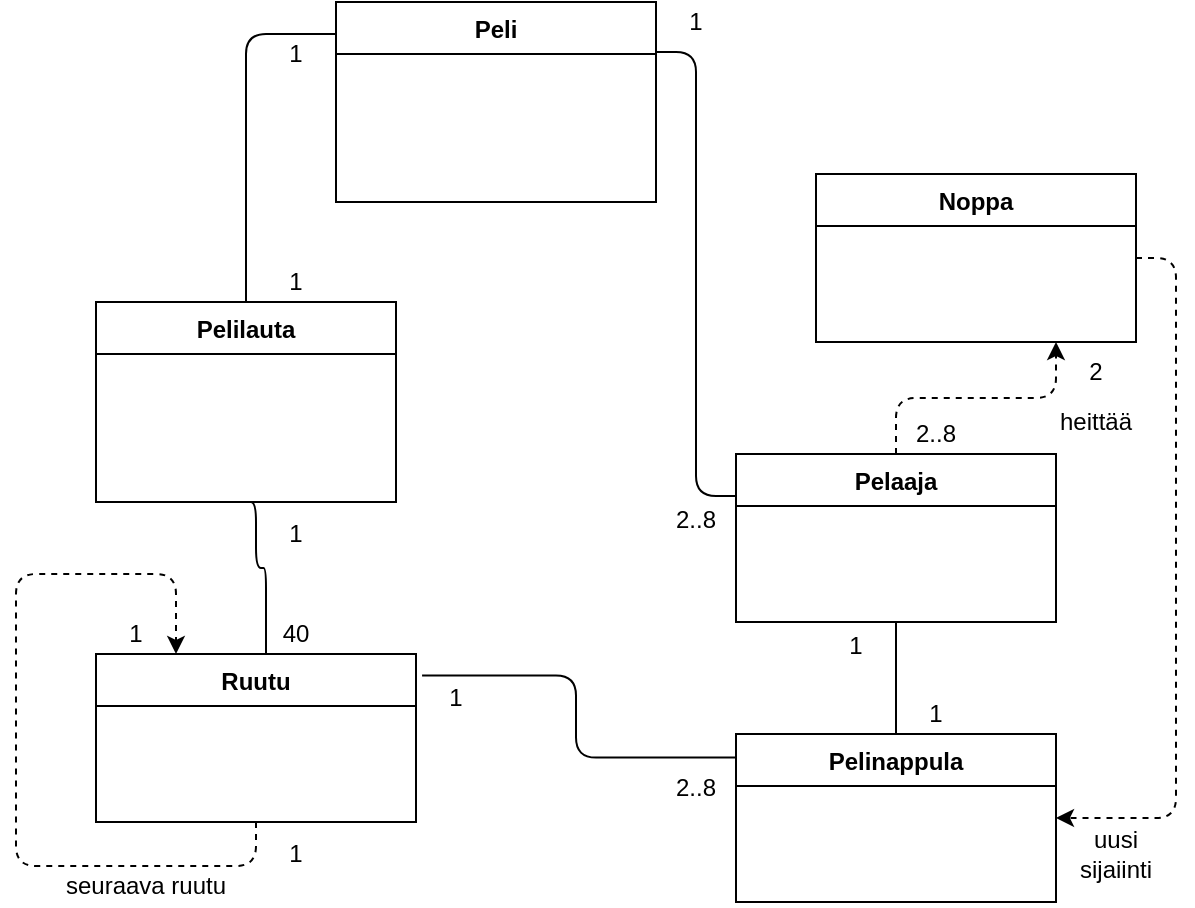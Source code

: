 <mxfile version="13.9.2" type="github">
  <diagram id="C5RBs43oDa-KdzZeNtuy" name="Page-1">
    <mxGraphModel dx="577" dy="725" grid="1" gridSize="10" guides="1" tooltips="1" connect="1" arrows="1" fold="1" page="1" pageScale="1" pageWidth="827" pageHeight="1169" math="0" shadow="0">
      <root>
        <mxCell id="WIyWlLk6GJQsqaUBKTNV-0" />
        <mxCell id="WIyWlLk6GJQsqaUBKTNV-1" parent="WIyWlLk6GJQsqaUBKTNV-0" />
        <mxCell id="KawEfdAuyDWsJAhtk9N6-0" value="Peli" style="swimlane;fontStyle=1;align=center;verticalAlign=top;childLayout=stackLayout;horizontal=1;startSize=26;horizontalStack=0;resizeParent=1;resizeParentMax=0;resizeLast=0;collapsible=1;marginBottom=0;" vertex="1" collapsed="1" parent="WIyWlLk6GJQsqaUBKTNV-1">
          <mxGeometry x="280" y="80" width="160" height="100" as="geometry">
            <mxRectangle x="280" y="80" width="160" height="86" as="alternateBounds" />
          </mxGeometry>
        </mxCell>
        <mxCell id="KawEfdAuyDWsJAhtk9N6-1" value="+ field: type" style="text;strokeColor=none;fillColor=none;align=left;verticalAlign=top;spacingLeft=4;spacingRight=4;overflow=hidden;rotatable=0;points=[[0,0.5],[1,0.5]];portConstraint=eastwest;" vertex="1" parent="KawEfdAuyDWsJAhtk9N6-0">
          <mxGeometry y="26" width="160" height="26" as="geometry" />
        </mxCell>
        <mxCell id="KawEfdAuyDWsJAhtk9N6-2" value="" style="line;strokeWidth=1;fillColor=none;align=left;verticalAlign=middle;spacingTop=-1;spacingLeft=3;spacingRight=3;rotatable=0;labelPosition=right;points=[];portConstraint=eastwest;" vertex="1" parent="KawEfdAuyDWsJAhtk9N6-0">
          <mxGeometry y="52" width="160" height="8" as="geometry" />
        </mxCell>
        <mxCell id="KawEfdAuyDWsJAhtk9N6-3" value="+ method(type): type" style="text;strokeColor=none;fillColor=none;align=left;verticalAlign=top;spacingLeft=4;spacingRight=4;overflow=hidden;rotatable=0;points=[[0,0.5],[1,0.5]];portConstraint=eastwest;" vertex="1" parent="KawEfdAuyDWsJAhtk9N6-0">
          <mxGeometry y="60" width="160" height="26" as="geometry" />
        </mxCell>
        <mxCell id="KawEfdAuyDWsJAhtk9N6-25" style="edgeStyle=orthogonalEdgeStyle;rounded=1;orthogonalLoop=1;jettySize=auto;html=1;exitX=0.5;exitY=1;exitDx=0;exitDy=0;endArrow=none;endFill=0;" edge="1" parent="WIyWlLk6GJQsqaUBKTNV-1" source="KawEfdAuyDWsJAhtk9N6-4" target="KawEfdAuyDWsJAhtk9N6-8">
          <mxGeometry relative="1" as="geometry">
            <Array as="points">
              <mxPoint x="240" y="363" />
              <mxPoint x="245" y="363" />
            </Array>
          </mxGeometry>
        </mxCell>
        <mxCell id="KawEfdAuyDWsJAhtk9N6-4" value="Pelilauta" style="swimlane;fontStyle=1;align=center;verticalAlign=top;childLayout=stackLayout;horizontal=1;startSize=26;horizontalStack=0;resizeParent=1;resizeParentMax=0;resizeLast=0;collapsible=1;marginBottom=0;" vertex="1" collapsed="1" parent="WIyWlLk6GJQsqaUBKTNV-1">
          <mxGeometry x="160" y="230" width="150" height="100" as="geometry">
            <mxRectangle x="160" y="246" width="160" height="86" as="alternateBounds" />
          </mxGeometry>
        </mxCell>
        <mxCell id="KawEfdAuyDWsJAhtk9N6-5" value="+ field: type" style="text;strokeColor=none;fillColor=none;align=left;verticalAlign=top;spacingLeft=4;spacingRight=4;overflow=hidden;rotatable=0;points=[[0,0.5],[1,0.5]];portConstraint=eastwest;" vertex="1" parent="KawEfdAuyDWsJAhtk9N6-4">
          <mxGeometry y="26" width="150" height="26" as="geometry" />
        </mxCell>
        <mxCell id="KawEfdAuyDWsJAhtk9N6-6" value="" style="line;strokeWidth=1;fillColor=none;align=left;verticalAlign=middle;spacingTop=-1;spacingLeft=3;spacingRight=3;rotatable=0;labelPosition=right;points=[];portConstraint=eastwest;" vertex="1" parent="KawEfdAuyDWsJAhtk9N6-4">
          <mxGeometry y="52" width="150" height="8" as="geometry" />
        </mxCell>
        <mxCell id="KawEfdAuyDWsJAhtk9N6-7" value="+ method(type): type" style="text;strokeColor=none;fillColor=none;align=left;verticalAlign=top;spacingLeft=4;spacingRight=4;overflow=hidden;rotatable=0;points=[[0,0.5],[1,0.5]];portConstraint=eastwest;" vertex="1" parent="KawEfdAuyDWsJAhtk9N6-4">
          <mxGeometry y="60" width="150" height="26" as="geometry" />
        </mxCell>
        <mxCell id="KawEfdAuyDWsJAhtk9N6-8" value="Ruutu" style="swimlane;fontStyle=1;align=center;verticalAlign=top;childLayout=stackLayout;horizontal=1;startSize=26;horizontalStack=0;resizeParent=1;resizeParentMax=0;resizeLast=0;collapsible=1;marginBottom=0;" vertex="1" collapsed="1" parent="WIyWlLk6GJQsqaUBKTNV-1">
          <mxGeometry x="160" y="406" width="160" height="84" as="geometry">
            <mxRectangle x="160" y="406" width="160" height="86" as="alternateBounds" />
          </mxGeometry>
        </mxCell>
        <mxCell id="KawEfdAuyDWsJAhtk9N6-9" value="+ field: type" style="text;strokeColor=none;fillColor=none;align=left;verticalAlign=top;spacingLeft=4;spacingRight=4;overflow=hidden;rotatable=0;points=[[0,0.5],[1,0.5]];portConstraint=eastwest;" vertex="1" parent="KawEfdAuyDWsJAhtk9N6-8">
          <mxGeometry y="26" width="160" height="26" as="geometry" />
        </mxCell>
        <mxCell id="KawEfdAuyDWsJAhtk9N6-10" value="" style="line;strokeWidth=1;fillColor=none;align=left;verticalAlign=middle;spacingTop=-1;spacingLeft=3;spacingRight=3;rotatable=0;labelPosition=right;points=[];portConstraint=eastwest;" vertex="1" parent="KawEfdAuyDWsJAhtk9N6-8">
          <mxGeometry y="52" width="160" height="8" as="geometry" />
        </mxCell>
        <mxCell id="KawEfdAuyDWsJAhtk9N6-11" value="+ method(type): type" style="text;strokeColor=none;fillColor=none;align=left;verticalAlign=top;spacingLeft=4;spacingRight=4;overflow=hidden;rotatable=0;points=[[0,0.5],[1,0.5]];portConstraint=eastwest;" vertex="1" parent="KawEfdAuyDWsJAhtk9N6-8">
          <mxGeometry y="60" width="160" height="26" as="geometry" />
        </mxCell>
        <mxCell id="KawEfdAuyDWsJAhtk9N6-27" style="edgeStyle=orthogonalEdgeStyle;rounded=1;orthogonalLoop=1;jettySize=auto;html=1;exitX=0.5;exitY=1;exitDx=0;exitDy=0;entryX=0.5;entryY=0;entryDx=0;entryDy=0;endArrow=none;endFill=0;" edge="1" parent="WIyWlLk6GJQsqaUBKTNV-1" source="KawEfdAuyDWsJAhtk9N6-12" target="KawEfdAuyDWsJAhtk9N6-16">
          <mxGeometry relative="1" as="geometry" />
        </mxCell>
        <mxCell id="KawEfdAuyDWsJAhtk9N6-12" value="Pelaaja" style="swimlane;fontStyle=1;align=center;verticalAlign=top;childLayout=stackLayout;horizontal=1;startSize=26;horizontalStack=0;resizeParent=1;resizeParentMax=0;resizeLast=0;collapsible=1;marginBottom=0;" vertex="1" collapsed="1" parent="WIyWlLk6GJQsqaUBKTNV-1">
          <mxGeometry x="480" y="306" width="160" height="84" as="geometry">
            <mxRectangle x="480" y="306" width="160" height="86" as="alternateBounds" />
          </mxGeometry>
        </mxCell>
        <mxCell id="KawEfdAuyDWsJAhtk9N6-13" value="+ field: type" style="text;strokeColor=none;fillColor=none;align=left;verticalAlign=top;spacingLeft=4;spacingRight=4;overflow=hidden;rotatable=0;points=[[0,0.5],[1,0.5]];portConstraint=eastwest;" vertex="1" parent="KawEfdAuyDWsJAhtk9N6-12">
          <mxGeometry y="26" width="160" height="26" as="geometry" />
        </mxCell>
        <mxCell id="KawEfdAuyDWsJAhtk9N6-14" value="" style="line;strokeWidth=1;fillColor=none;align=left;verticalAlign=middle;spacingTop=-1;spacingLeft=3;spacingRight=3;rotatable=0;labelPosition=right;points=[];portConstraint=eastwest;" vertex="1" parent="KawEfdAuyDWsJAhtk9N6-12">
          <mxGeometry y="52" width="160" height="8" as="geometry" />
        </mxCell>
        <mxCell id="KawEfdAuyDWsJAhtk9N6-15" value="+ method(type): type" style="text;strokeColor=none;fillColor=none;align=left;verticalAlign=top;spacingLeft=4;spacingRight=4;overflow=hidden;rotatable=0;points=[[0,0.5],[1,0.5]];portConstraint=eastwest;" vertex="1" parent="KawEfdAuyDWsJAhtk9N6-12">
          <mxGeometry y="60" width="160" height="26" as="geometry" />
        </mxCell>
        <mxCell id="KawEfdAuyDWsJAhtk9N6-16" value="Pelinappula" style="swimlane;fontStyle=1;align=center;verticalAlign=top;childLayout=stackLayout;horizontal=1;startSize=26;horizontalStack=0;resizeParent=1;resizeParentMax=0;resizeLast=0;collapsible=1;marginBottom=0;" vertex="1" collapsed="1" parent="WIyWlLk6GJQsqaUBKTNV-1">
          <mxGeometry x="480" y="446" width="160" height="84" as="geometry">
            <mxRectangle x="480" y="446" width="160" height="86" as="alternateBounds" />
          </mxGeometry>
        </mxCell>
        <mxCell id="KawEfdAuyDWsJAhtk9N6-17" value="+ field: type" style="text;strokeColor=none;fillColor=none;align=left;verticalAlign=top;spacingLeft=4;spacingRight=4;overflow=hidden;rotatable=0;points=[[0,0.5],[1,0.5]];portConstraint=eastwest;" vertex="1" parent="KawEfdAuyDWsJAhtk9N6-16">
          <mxGeometry y="26" width="160" height="26" as="geometry" />
        </mxCell>
        <mxCell id="KawEfdAuyDWsJAhtk9N6-18" value="" style="line;strokeWidth=1;fillColor=none;align=left;verticalAlign=middle;spacingTop=-1;spacingLeft=3;spacingRight=3;rotatable=0;labelPosition=right;points=[];portConstraint=eastwest;" vertex="1" parent="KawEfdAuyDWsJAhtk9N6-16">
          <mxGeometry y="52" width="160" height="8" as="geometry" />
        </mxCell>
        <mxCell id="KawEfdAuyDWsJAhtk9N6-19" value="+ method(type): type" style="text;strokeColor=none;fillColor=none;align=left;verticalAlign=top;spacingLeft=4;spacingRight=4;overflow=hidden;rotatable=0;points=[[0,0.5],[1,0.5]];portConstraint=eastwest;" vertex="1" parent="KawEfdAuyDWsJAhtk9N6-16">
          <mxGeometry y="60" width="160" height="26" as="geometry" />
        </mxCell>
        <mxCell id="KawEfdAuyDWsJAhtk9N6-58" style="edgeStyle=orthogonalEdgeStyle;rounded=1;orthogonalLoop=1;jettySize=auto;html=1;exitX=1;exitY=0.5;exitDx=0;exitDy=0;entryX=1;entryY=0.5;entryDx=0;entryDy=0;endArrow=classic;endFill=1;dashed=1;" edge="1" parent="WIyWlLk6GJQsqaUBKTNV-1" source="KawEfdAuyDWsJAhtk9N6-20" target="KawEfdAuyDWsJAhtk9N6-16">
          <mxGeometry relative="1" as="geometry" />
        </mxCell>
        <mxCell id="KawEfdAuyDWsJAhtk9N6-20" value="Noppa" style="swimlane;fontStyle=1;align=center;verticalAlign=top;childLayout=stackLayout;horizontal=1;startSize=26;horizontalStack=0;resizeParent=1;resizeParentMax=0;resizeLast=0;collapsible=1;marginBottom=0;" vertex="1" collapsed="1" parent="WIyWlLk6GJQsqaUBKTNV-1">
          <mxGeometry x="520" y="166" width="160" height="84" as="geometry">
            <mxRectangle x="520" y="166" width="160" height="86" as="alternateBounds" />
          </mxGeometry>
        </mxCell>
        <mxCell id="KawEfdAuyDWsJAhtk9N6-21" value="+ field: type" style="text;strokeColor=none;fillColor=none;align=left;verticalAlign=top;spacingLeft=4;spacingRight=4;overflow=hidden;rotatable=0;points=[[0,0.5],[1,0.5]];portConstraint=eastwest;" vertex="1" parent="KawEfdAuyDWsJAhtk9N6-20">
          <mxGeometry y="26" width="160" height="26" as="geometry" />
        </mxCell>
        <mxCell id="KawEfdAuyDWsJAhtk9N6-22" value="" style="line;strokeWidth=1;fillColor=none;align=left;verticalAlign=middle;spacingTop=-1;spacingLeft=3;spacingRight=3;rotatable=0;labelPosition=right;points=[];portConstraint=eastwest;" vertex="1" parent="KawEfdAuyDWsJAhtk9N6-20">
          <mxGeometry y="52" width="160" height="8" as="geometry" />
        </mxCell>
        <mxCell id="KawEfdAuyDWsJAhtk9N6-23" value="+ method(type): type" style="text;strokeColor=none;fillColor=none;align=left;verticalAlign=top;spacingLeft=4;spacingRight=4;overflow=hidden;rotatable=0;points=[[0,0.5],[1,0.5]];portConstraint=eastwest;" vertex="1" parent="KawEfdAuyDWsJAhtk9N6-20">
          <mxGeometry y="60" width="160" height="26" as="geometry" />
        </mxCell>
        <mxCell id="KawEfdAuyDWsJAhtk9N6-26" style="edgeStyle=orthogonalEdgeStyle;rounded=1;orthogonalLoop=1;jettySize=auto;html=1;exitX=1;exitY=0.25;exitDx=0;exitDy=0;entryX=0;entryY=0.25;entryDx=0;entryDy=0;endArrow=none;endFill=0;" edge="1" parent="WIyWlLk6GJQsqaUBKTNV-1" source="KawEfdAuyDWsJAhtk9N6-0" target="KawEfdAuyDWsJAhtk9N6-12">
          <mxGeometry relative="1" as="geometry" />
        </mxCell>
        <mxCell id="KawEfdAuyDWsJAhtk9N6-28" style="edgeStyle=orthogonalEdgeStyle;rounded=1;orthogonalLoop=1;jettySize=auto;html=1;exitX=0;exitY=0.5;exitDx=0;exitDy=0;endArrow=none;endFill=0;" edge="1" parent="WIyWlLk6GJQsqaUBKTNV-1" source="KawEfdAuyDWsJAhtk9N6-1">
          <mxGeometry relative="1" as="geometry">
            <mxPoint x="280" y="119" as="targetPoint" />
          </mxGeometry>
        </mxCell>
        <mxCell id="KawEfdAuyDWsJAhtk9N6-29" style="edgeStyle=orthogonalEdgeStyle;rounded=1;orthogonalLoop=1;jettySize=auto;html=1;entryX=1.019;entryY=0.128;entryDx=0;entryDy=0;entryPerimeter=0;endArrow=none;endFill=0;exitX=0;exitY=0.14;exitDx=0;exitDy=0;exitPerimeter=0;" edge="1" parent="WIyWlLk6GJQsqaUBKTNV-1" source="KawEfdAuyDWsJAhtk9N6-16" target="KawEfdAuyDWsJAhtk9N6-8">
          <mxGeometry relative="1" as="geometry">
            <mxPoint x="476" y="461" as="sourcePoint" />
          </mxGeometry>
        </mxCell>
        <mxCell id="KawEfdAuyDWsJAhtk9N6-30" style="edgeStyle=orthogonalEdgeStyle;rounded=1;orthogonalLoop=1;jettySize=auto;html=1;entryX=0.75;entryY=1;entryDx=0;entryDy=0;endArrow=classic;endFill=1;dashed=1;" edge="1" parent="WIyWlLk6GJQsqaUBKTNV-1" source="KawEfdAuyDWsJAhtk9N6-13" target="KawEfdAuyDWsJAhtk9N6-20">
          <mxGeometry relative="1" as="geometry" />
        </mxCell>
        <mxCell id="KawEfdAuyDWsJAhtk9N6-31" style="edgeStyle=orthogonalEdgeStyle;rounded=1;orthogonalLoop=1;jettySize=auto;html=1;exitX=0.5;exitY=1;exitDx=0;exitDy=0;entryX=0.25;entryY=0;entryDx=0;entryDy=0;dashed=1;endArrow=classic;endFill=1;" edge="1" parent="WIyWlLk6GJQsqaUBKTNV-1" source="KawEfdAuyDWsJAhtk9N6-8" target="KawEfdAuyDWsJAhtk9N6-8">
          <mxGeometry relative="1" as="geometry">
            <Array as="points">
              <mxPoint x="240" y="512" />
              <mxPoint x="120" y="512" />
              <mxPoint x="120" y="366" />
              <mxPoint x="200" y="366" />
            </Array>
          </mxGeometry>
        </mxCell>
        <mxCell id="KawEfdAuyDWsJAhtk9N6-55" style="edgeStyle=orthogonalEdgeStyle;rounded=1;orthogonalLoop=1;jettySize=auto;html=1;exitX=1;exitY=0;exitDx=0;exitDy=0;entryX=0.5;entryY=0;entryDx=0;entryDy=0;endArrow=none;endFill=0;" edge="1" parent="WIyWlLk6GJQsqaUBKTNV-1" source="KawEfdAuyDWsJAhtk9N6-32" target="KawEfdAuyDWsJAhtk9N6-4">
          <mxGeometry relative="1" as="geometry">
            <Array as="points">
              <mxPoint x="235" y="96" />
            </Array>
          </mxGeometry>
        </mxCell>
        <mxCell id="KawEfdAuyDWsJAhtk9N6-32" value="1" style="text;html=1;strokeColor=none;fillColor=none;align=center;verticalAlign=middle;whiteSpace=wrap;rounded=0;" vertex="1" parent="WIyWlLk6GJQsqaUBKTNV-1">
          <mxGeometry x="240" y="96" width="40" height="20" as="geometry" />
        </mxCell>
        <mxCell id="KawEfdAuyDWsJAhtk9N6-33" value="1" style="text;html=1;strokeColor=none;fillColor=none;align=center;verticalAlign=middle;whiteSpace=wrap;rounded=0;" vertex="1" parent="WIyWlLk6GJQsqaUBKTNV-1">
          <mxGeometry x="240" y="210" width="40" height="20" as="geometry" />
        </mxCell>
        <mxCell id="KawEfdAuyDWsJAhtk9N6-34" value="1" style="text;html=1;strokeColor=none;fillColor=none;align=center;verticalAlign=middle;whiteSpace=wrap;rounded=0;" vertex="1" parent="WIyWlLk6GJQsqaUBKTNV-1">
          <mxGeometry x="240" y="336" width="40" height="20" as="geometry" />
        </mxCell>
        <mxCell id="KawEfdAuyDWsJAhtk9N6-35" value="1" style="text;html=1;strokeColor=none;fillColor=none;align=center;verticalAlign=middle;whiteSpace=wrap;rounded=0;" vertex="1" parent="WIyWlLk6GJQsqaUBKTNV-1">
          <mxGeometry x="240" y="496" width="40" height="20" as="geometry" />
        </mxCell>
        <mxCell id="KawEfdAuyDWsJAhtk9N6-36" value="1" style="text;html=1;strokeColor=none;fillColor=none;align=center;verticalAlign=middle;whiteSpace=wrap;rounded=0;" vertex="1" parent="WIyWlLk6GJQsqaUBKTNV-1">
          <mxGeometry x="160" y="386" width="40" height="20" as="geometry" />
        </mxCell>
        <mxCell id="KawEfdAuyDWsJAhtk9N6-37" value="1" style="text;html=1;strokeColor=none;fillColor=none;align=center;verticalAlign=middle;whiteSpace=wrap;rounded=0;" vertex="1" parent="WIyWlLk6GJQsqaUBKTNV-1">
          <mxGeometry x="440" y="80" width="40" height="20" as="geometry" />
        </mxCell>
        <mxCell id="KawEfdAuyDWsJAhtk9N6-38" value="40" style="text;html=1;strokeColor=none;fillColor=none;align=center;verticalAlign=middle;whiteSpace=wrap;rounded=0;" vertex="1" parent="WIyWlLk6GJQsqaUBKTNV-1">
          <mxGeometry x="240" y="386" width="40" height="20" as="geometry" />
        </mxCell>
        <mxCell id="KawEfdAuyDWsJAhtk9N6-39" value="1" style="text;html=1;strokeColor=none;fillColor=none;align=center;verticalAlign=middle;whiteSpace=wrap;rounded=0;" vertex="1" parent="WIyWlLk6GJQsqaUBKTNV-1">
          <mxGeometry x="320" y="418" width="40" height="20" as="geometry" />
        </mxCell>
        <mxCell id="KawEfdAuyDWsJAhtk9N6-40" value="2..8" style="text;html=1;strokeColor=none;fillColor=none;align=center;verticalAlign=middle;whiteSpace=wrap;rounded=0;" vertex="1" parent="WIyWlLk6GJQsqaUBKTNV-1">
          <mxGeometry x="440" y="463" width="40" height="20" as="geometry" />
        </mxCell>
        <mxCell id="KawEfdAuyDWsJAhtk9N6-41" value="1" style="text;html=1;strokeColor=none;fillColor=none;align=center;verticalAlign=middle;whiteSpace=wrap;rounded=0;" vertex="1" parent="WIyWlLk6GJQsqaUBKTNV-1">
          <mxGeometry x="520" y="392" width="40" height="20" as="geometry" />
        </mxCell>
        <mxCell id="KawEfdAuyDWsJAhtk9N6-42" value="1" style="text;html=1;strokeColor=none;fillColor=none;align=center;verticalAlign=middle;whiteSpace=wrap;rounded=0;" vertex="1" parent="WIyWlLk6GJQsqaUBKTNV-1">
          <mxGeometry x="560" y="426" width="40" height="20" as="geometry" />
        </mxCell>
        <mxCell id="KawEfdAuyDWsJAhtk9N6-43" value="2..8" style="text;html=1;strokeColor=none;fillColor=none;align=center;verticalAlign=middle;whiteSpace=wrap;rounded=0;" vertex="1" parent="WIyWlLk6GJQsqaUBKTNV-1">
          <mxGeometry x="440" y="329" width="40" height="20" as="geometry" />
        </mxCell>
        <mxCell id="KawEfdAuyDWsJAhtk9N6-47" value="seuraava ruutu" style="text;html=1;strokeColor=none;fillColor=none;align=center;verticalAlign=middle;whiteSpace=wrap;rounded=0;" vertex="1" parent="WIyWlLk6GJQsqaUBKTNV-1">
          <mxGeometry x="140" y="512" width="90" height="20" as="geometry" />
        </mxCell>
        <mxCell id="KawEfdAuyDWsJAhtk9N6-48" value="2..8" style="text;html=1;strokeColor=none;fillColor=none;align=center;verticalAlign=middle;whiteSpace=wrap;rounded=0;" vertex="1" parent="WIyWlLk6GJQsqaUBKTNV-1">
          <mxGeometry x="560" y="286" width="40" height="20" as="geometry" />
        </mxCell>
        <mxCell id="KawEfdAuyDWsJAhtk9N6-49" value="2" style="text;html=1;strokeColor=none;fillColor=none;align=center;verticalAlign=middle;whiteSpace=wrap;rounded=0;" vertex="1" parent="WIyWlLk6GJQsqaUBKTNV-1">
          <mxGeometry x="640" y="255" width="40" height="20" as="geometry" />
        </mxCell>
        <mxCell id="KawEfdAuyDWsJAhtk9N6-50" value="heittää" style="text;html=1;strokeColor=none;fillColor=none;align=center;verticalAlign=middle;whiteSpace=wrap;rounded=0;" vertex="1" parent="WIyWlLk6GJQsqaUBKTNV-1">
          <mxGeometry x="640" y="280" width="40" height="20" as="geometry" />
        </mxCell>
        <mxCell id="KawEfdAuyDWsJAhtk9N6-59" value="uusi sijaiinti" style="text;html=1;strokeColor=none;fillColor=none;align=center;verticalAlign=middle;whiteSpace=wrap;rounded=0;" vertex="1" parent="WIyWlLk6GJQsqaUBKTNV-1">
          <mxGeometry x="650" y="496" width="40" height="20" as="geometry" />
        </mxCell>
      </root>
    </mxGraphModel>
  </diagram>
</mxfile>
